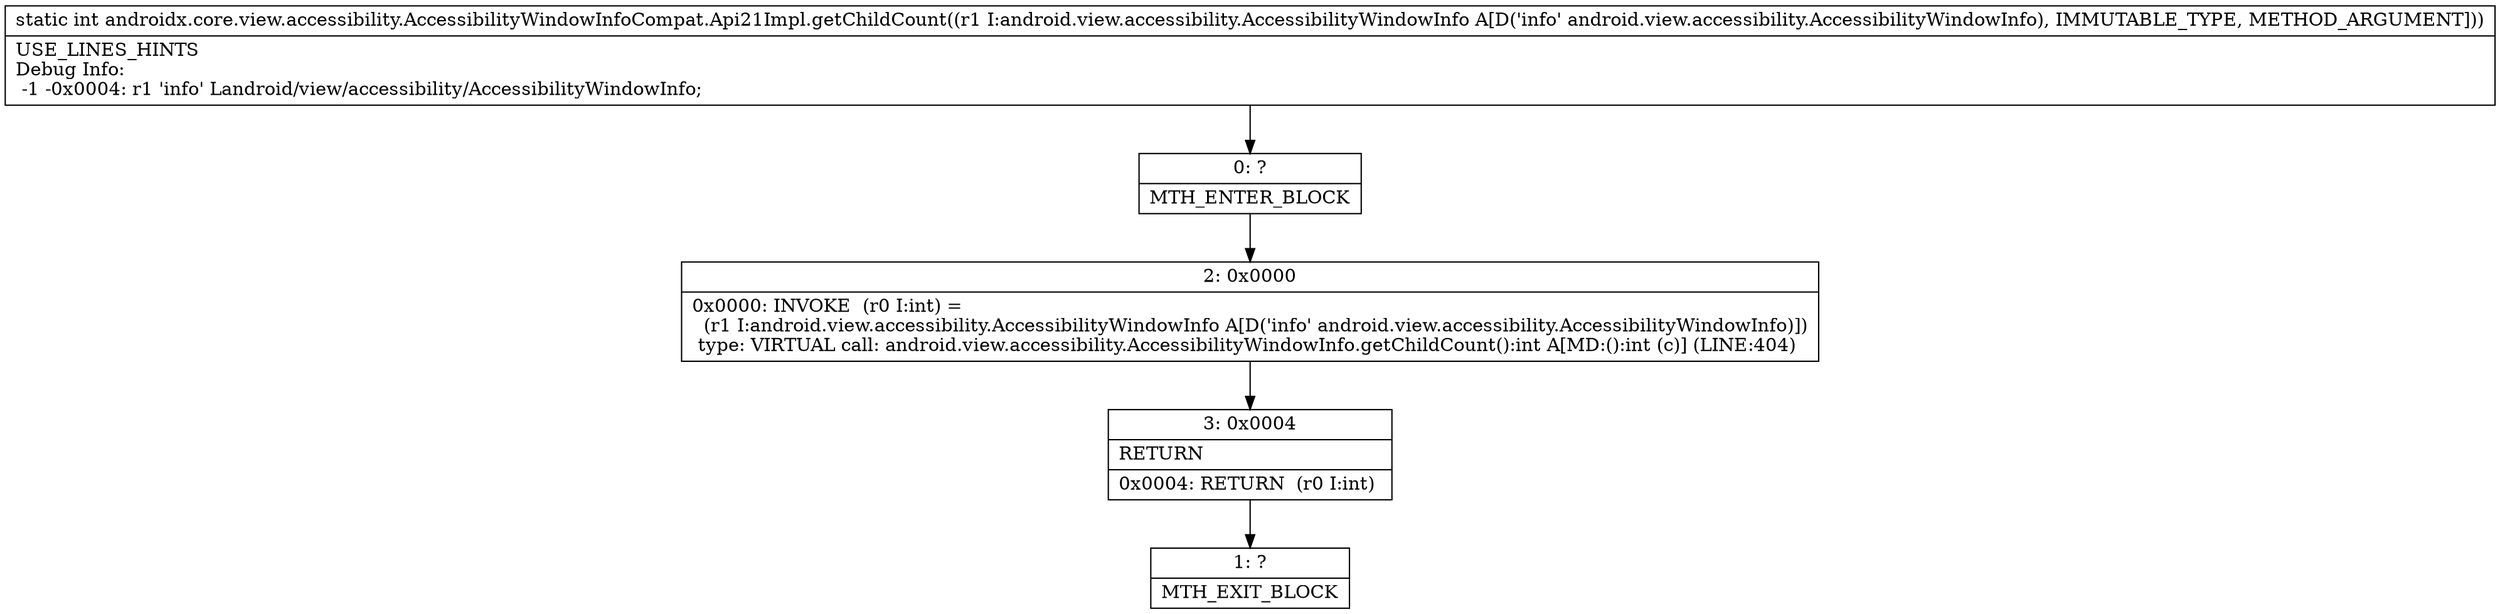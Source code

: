 digraph "CFG forandroidx.core.view.accessibility.AccessibilityWindowInfoCompat.Api21Impl.getChildCount(Landroid\/view\/accessibility\/AccessibilityWindowInfo;)I" {
Node_0 [shape=record,label="{0\:\ ?|MTH_ENTER_BLOCK\l}"];
Node_2 [shape=record,label="{2\:\ 0x0000|0x0000: INVOKE  (r0 I:int) = \l  (r1 I:android.view.accessibility.AccessibilityWindowInfo A[D('info' android.view.accessibility.AccessibilityWindowInfo)])\l type: VIRTUAL call: android.view.accessibility.AccessibilityWindowInfo.getChildCount():int A[MD:():int (c)] (LINE:404)\l}"];
Node_3 [shape=record,label="{3\:\ 0x0004|RETURN\l|0x0004: RETURN  (r0 I:int) \l}"];
Node_1 [shape=record,label="{1\:\ ?|MTH_EXIT_BLOCK\l}"];
MethodNode[shape=record,label="{static int androidx.core.view.accessibility.AccessibilityWindowInfoCompat.Api21Impl.getChildCount((r1 I:android.view.accessibility.AccessibilityWindowInfo A[D('info' android.view.accessibility.AccessibilityWindowInfo), IMMUTABLE_TYPE, METHOD_ARGUMENT]))  | USE_LINES_HINTS\lDebug Info:\l  \-1 \-0x0004: r1 'info' Landroid\/view\/accessibility\/AccessibilityWindowInfo;\l}"];
MethodNode -> Node_0;Node_0 -> Node_2;
Node_2 -> Node_3;
Node_3 -> Node_1;
}


